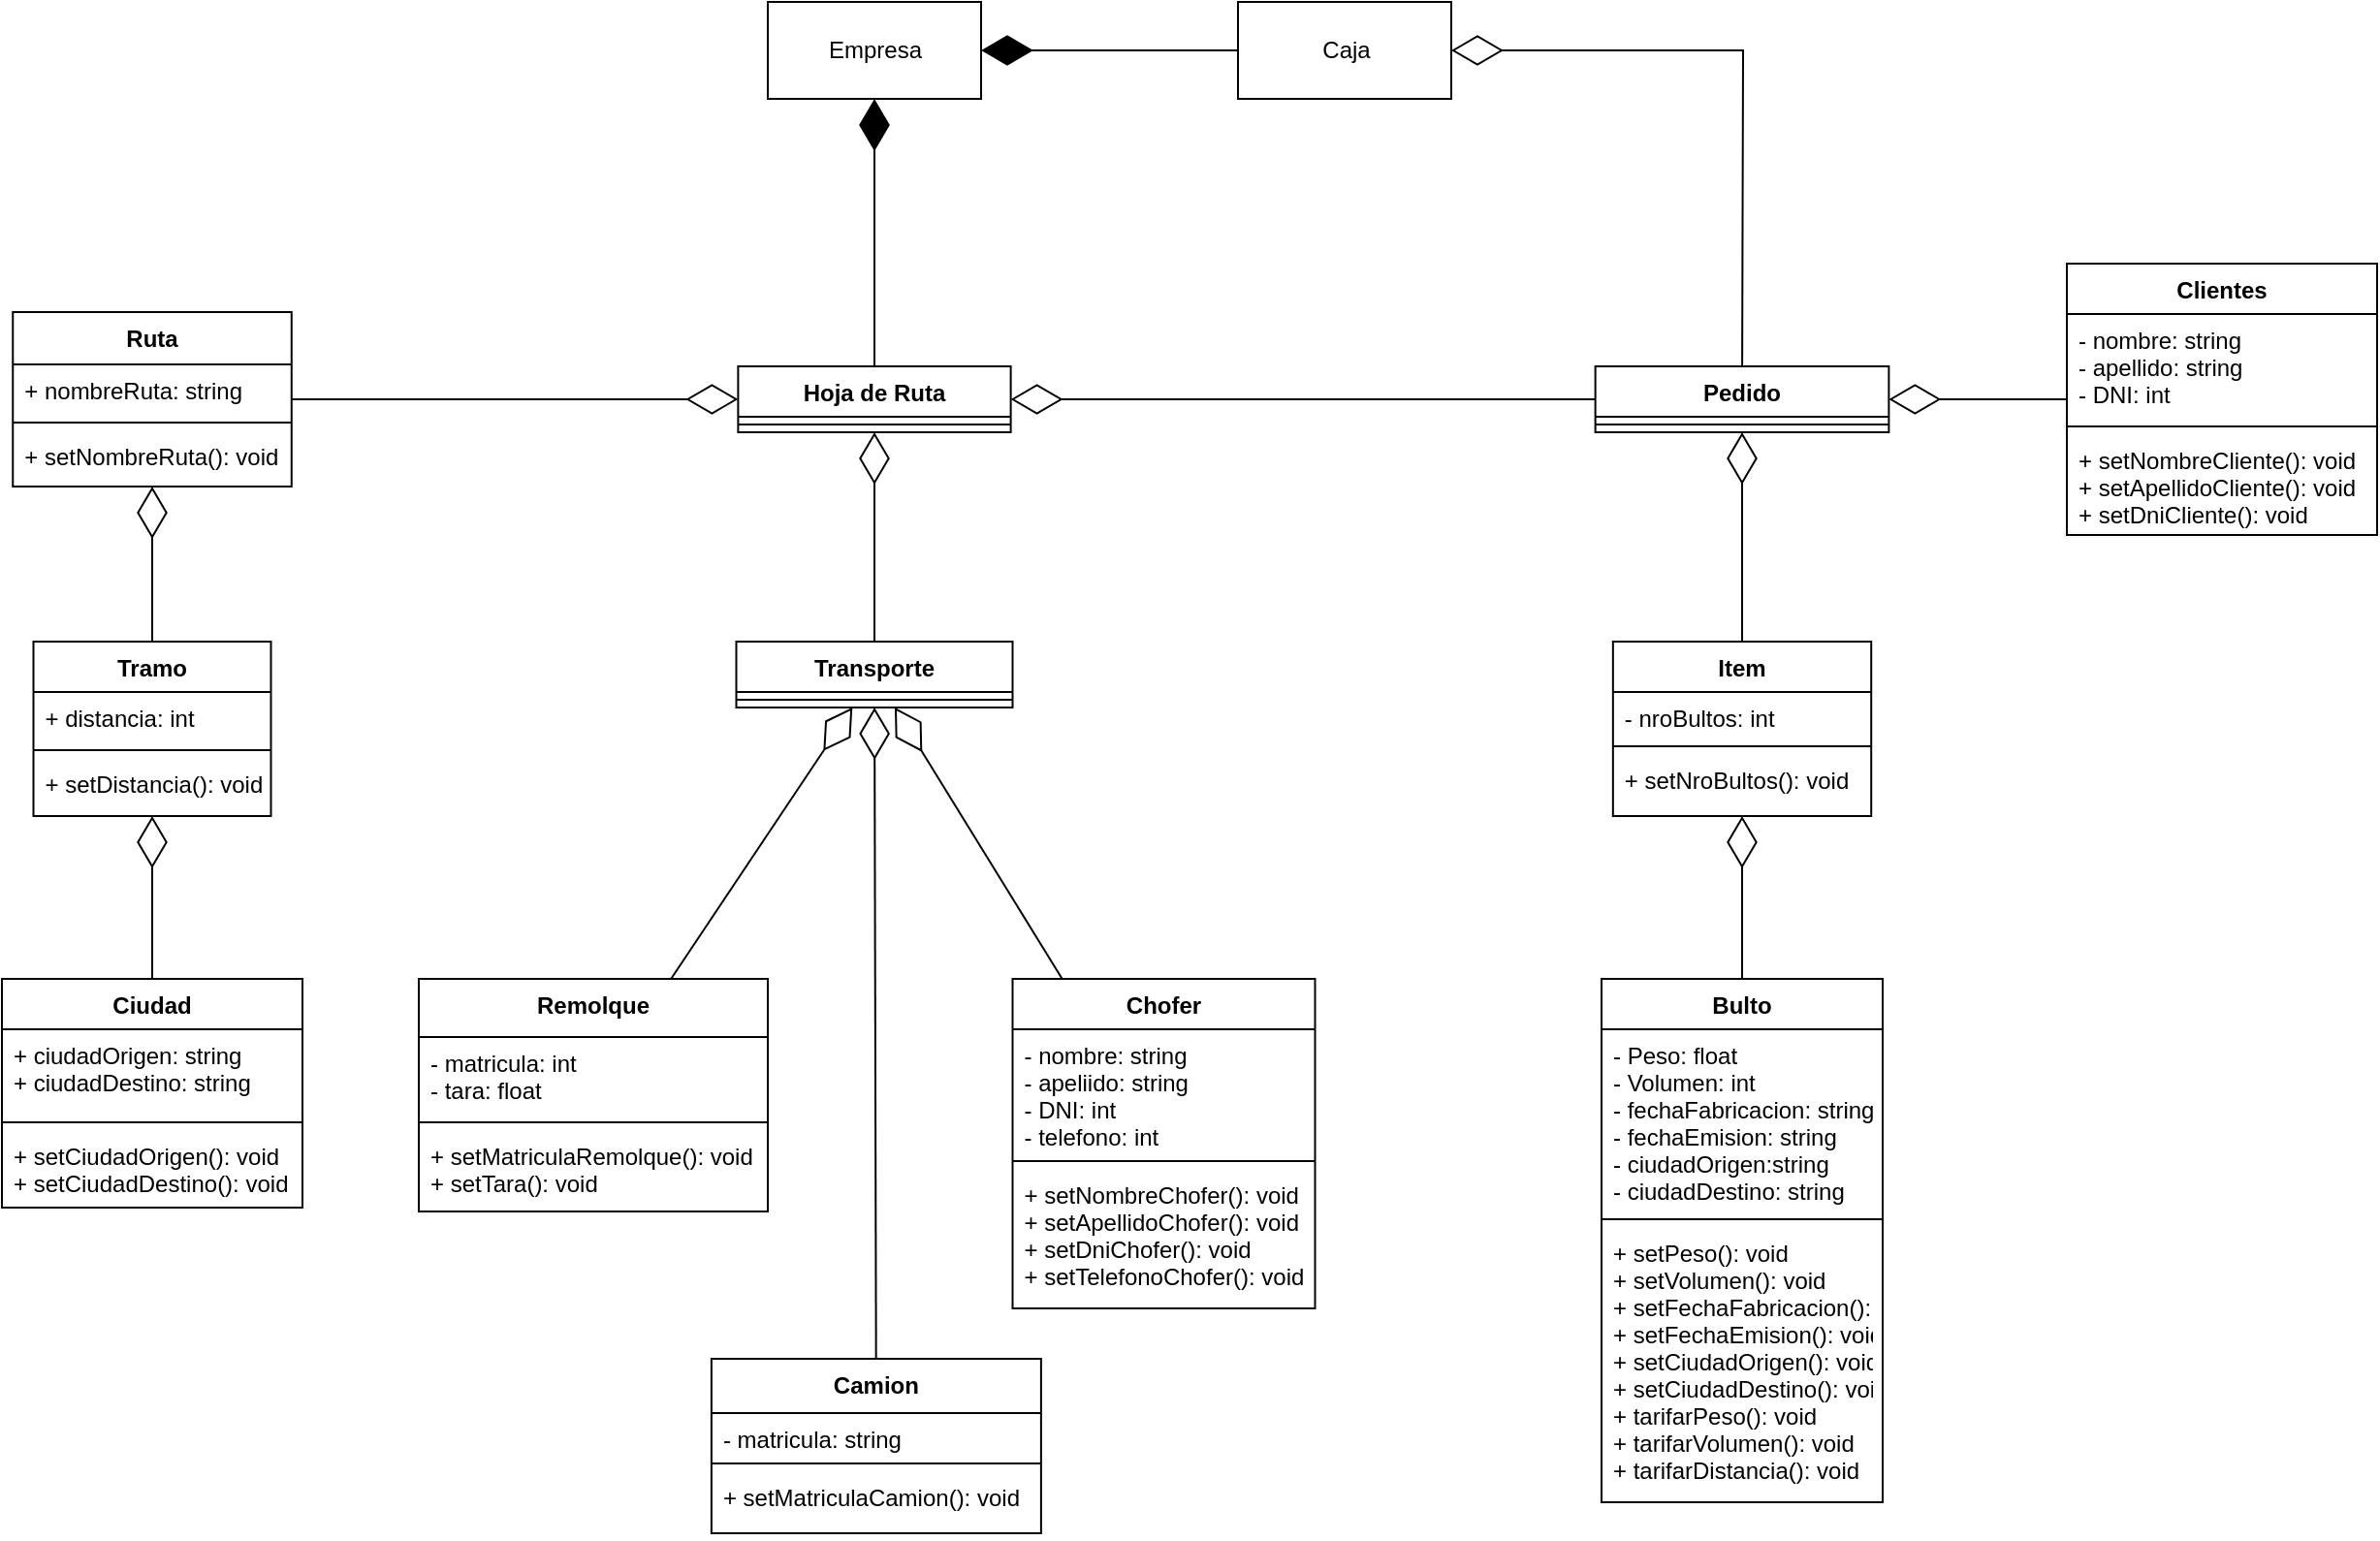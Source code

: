 <mxfile>
    <diagram id="C5RBs43oDa-KdzZeNtuy" name="Page-1">
        <mxGraphModel dx="1884" dy="1647" grid="1" gridSize="10" guides="1" tooltips="1" connect="1" arrows="1" fold="1" page="1" pageScale="1" pageWidth="827" pageHeight="1169" math="0" shadow="0">
            <root>
                <mxCell id="WIyWlLk6GJQsqaUBKTNV-0"/>
                <mxCell id="WIyWlLk6GJQsqaUBKTNV-1" parent="WIyWlLk6GJQsqaUBKTNV-0"/>
                <mxCell id="bKIcl9LEWjUfZFGxU7i8-0" value="" style="endArrow=diamondThin;endFill=0;endSize=24;html=1;rounded=0;" parent="WIyWlLk6GJQsqaUBKTNV-1" source="DGALeHFXVUe4zDjyIvgW-4" target="5oaOFNOYhhaliPPiZcfT-28" edge="1">
                    <mxGeometry width="160" relative="1" as="geometry">
                        <mxPoint x="-360" y="450" as="sourcePoint"/>
                        <mxPoint x="-145" y="550" as="targetPoint"/>
                    </mxGeometry>
                </mxCell>
                <mxCell id="kHiIZnnO4fGwIIB7KzjC-0" value="" style="endArrow=diamondThin;endFill=0;endSize=24;html=1;rounded=0;" parent="WIyWlLk6GJQsqaUBKTNV-1" source="5oaOFNOYhhaliPPiZcfT-28" target="5oaOFNOYhhaliPPiZcfT-23" edge="1">
                    <mxGeometry width="160" relative="1" as="geometry">
                        <mxPoint x="-145" y="520" as="sourcePoint"/>
                        <mxPoint x="-110" y="350" as="targetPoint"/>
                    </mxGeometry>
                </mxCell>
                <mxCell id="KgbhNNRWzBYbRzlI-dVr-0" value="&lt;div&gt;Empresa&lt;/div&gt;" style="html=1;" parent="WIyWlLk6GJQsqaUBKTNV-1" vertex="1">
                    <mxGeometry x="240" y="-290" width="110" height="50" as="geometry"/>
                </mxCell>
                <mxCell id="5oaOFNOYhhaliPPiZcfT-0" value="Hoja de Ruta" style="swimlane;fontStyle=1;align=center;verticalAlign=top;childLayout=stackLayout;horizontal=1;startSize=26;horizontalStack=0;resizeParent=1;resizeParentMax=0;resizeLast=0;collapsible=1;marginBottom=0;" parent="WIyWlLk6GJQsqaUBKTNV-1" vertex="1">
                    <mxGeometry x="224.69" y="-102" width="140.62" height="34" as="geometry"/>
                </mxCell>
                <mxCell id="5oaOFNOYhhaliPPiZcfT-2" value="" style="line;strokeWidth=1;fillColor=none;align=left;verticalAlign=middle;spacingTop=-1;spacingLeft=3;spacingRight=3;rotatable=0;labelPosition=right;points=[];portConstraint=eastwest;" parent="5oaOFNOYhhaliPPiZcfT-0" vertex="1">
                    <mxGeometry y="26" width="140.62" height="8" as="geometry"/>
                </mxCell>
                <mxCell id="5oaOFNOYhhaliPPiZcfT-23" value="Ruta" style="swimlane;fontStyle=1;align=center;verticalAlign=top;childLayout=stackLayout;horizontal=1;startSize=27;horizontalStack=0;resizeParent=1;resizeParentMax=0;resizeLast=0;collapsible=1;marginBottom=0;" parent="WIyWlLk6GJQsqaUBKTNV-1" vertex="1">
                    <mxGeometry x="-149.37" y="-130" width="143.75" height="90" as="geometry"/>
                </mxCell>
                <mxCell id="5oaOFNOYhhaliPPiZcfT-24" value="+ nombreRuta: string" style="text;strokeColor=none;fillColor=none;align=left;verticalAlign=top;spacingLeft=4;spacingRight=4;overflow=hidden;rotatable=0;points=[[0,0.5],[1,0.5]];portConstraint=eastwest;" parent="5oaOFNOYhhaliPPiZcfT-23" vertex="1">
                    <mxGeometry y="27" width="143.75" height="26" as="geometry"/>
                </mxCell>
                <mxCell id="5oaOFNOYhhaliPPiZcfT-25" value="" style="line;strokeWidth=1;fillColor=none;align=left;verticalAlign=middle;spacingTop=-1;spacingLeft=3;spacingRight=3;rotatable=0;labelPosition=right;points=[];portConstraint=eastwest;" parent="5oaOFNOYhhaliPPiZcfT-23" vertex="1">
                    <mxGeometry y="53" width="143.75" height="8" as="geometry"/>
                </mxCell>
                <mxCell id="5oaOFNOYhhaliPPiZcfT-26" value="+ setNombreRuta(): void" style="text;strokeColor=none;fillColor=none;align=left;verticalAlign=top;spacingLeft=4;spacingRight=4;overflow=hidden;rotatable=0;points=[[0,0.5],[1,0.5]];portConstraint=eastwest;" parent="5oaOFNOYhhaliPPiZcfT-23" vertex="1">
                    <mxGeometry y="61" width="143.75" height="29" as="geometry"/>
                </mxCell>
                <mxCell id="5oaOFNOYhhaliPPiZcfT-28" value="Tramo" style="swimlane;fontStyle=1;align=center;verticalAlign=top;childLayout=stackLayout;horizontal=1;startSize=26;horizontalStack=0;resizeParent=1;resizeParentMax=0;resizeLast=0;collapsible=1;marginBottom=0;" parent="WIyWlLk6GJQsqaUBKTNV-1" vertex="1">
                    <mxGeometry x="-138.75" y="40" width="122.5" height="90" as="geometry"/>
                </mxCell>
                <mxCell id="5oaOFNOYhhaliPPiZcfT-29" value="+ distancia: int" style="text;strokeColor=none;fillColor=none;align=left;verticalAlign=top;spacingLeft=4;spacingRight=4;overflow=hidden;rotatable=0;points=[[0,0.5],[1,0.5]];portConstraint=eastwest;" parent="5oaOFNOYhhaliPPiZcfT-28" vertex="1">
                    <mxGeometry y="26" width="122.5" height="26" as="geometry"/>
                </mxCell>
                <mxCell id="5oaOFNOYhhaliPPiZcfT-30" value="" style="line;strokeWidth=1;fillColor=none;align=left;verticalAlign=middle;spacingTop=-1;spacingLeft=3;spacingRight=3;rotatable=0;labelPosition=right;points=[];portConstraint=eastwest;" parent="5oaOFNOYhhaliPPiZcfT-28" vertex="1">
                    <mxGeometry y="52" width="122.5" height="8" as="geometry"/>
                </mxCell>
                <mxCell id="5oaOFNOYhhaliPPiZcfT-31" value="+ setDistancia(): void" style="text;strokeColor=none;fillColor=none;align=left;verticalAlign=top;spacingLeft=4;spacingRight=4;overflow=hidden;rotatable=0;points=[[0,0.5],[1,0.5]];portConstraint=eastwest;" parent="5oaOFNOYhhaliPPiZcfT-28" vertex="1">
                    <mxGeometry y="60" width="122.5" height="30" as="geometry"/>
                </mxCell>
                <mxCell id="5oaOFNOYhhaliPPiZcfT-41" value="Chofer" style="swimlane;fontStyle=1;align=center;verticalAlign=top;childLayout=stackLayout;horizontal=1;startSize=26;horizontalStack=0;resizeParent=1;resizeParentMax=0;resizeLast=0;collapsible=1;marginBottom=0;" parent="WIyWlLk6GJQsqaUBKTNV-1" vertex="1">
                    <mxGeometry x="366.25" y="214" width="156" height="170" as="geometry"/>
                </mxCell>
                <mxCell id="5oaOFNOYhhaliPPiZcfT-42" value="- nombre: string&#10;- apeliido: string&#10;- DNI: int&#10;- telefono: int" style="text;strokeColor=none;fillColor=none;align=left;verticalAlign=top;spacingLeft=4;spacingRight=4;overflow=hidden;rotatable=0;points=[[0,0.5],[1,0.5]];portConstraint=eastwest;" parent="5oaOFNOYhhaliPPiZcfT-41" vertex="1">
                    <mxGeometry y="26" width="156" height="64" as="geometry"/>
                </mxCell>
                <mxCell id="5oaOFNOYhhaliPPiZcfT-43" value="" style="line;strokeWidth=1;fillColor=none;align=left;verticalAlign=middle;spacingTop=-1;spacingLeft=3;spacingRight=3;rotatable=0;labelPosition=right;points=[];portConstraint=eastwest;" parent="5oaOFNOYhhaliPPiZcfT-41" vertex="1">
                    <mxGeometry y="90" width="156" height="8" as="geometry"/>
                </mxCell>
                <mxCell id="5oaOFNOYhhaliPPiZcfT-44" value="+ setNombreChofer(): void&#10;+ setApellidoChofer(): void&#10;+ setDniChofer(): void&#10;+ setTelefonoChofer(): void" style="text;strokeColor=none;fillColor=none;align=left;verticalAlign=top;spacingLeft=4;spacingRight=4;overflow=hidden;rotatable=0;points=[[0,0.5],[1,0.5]];portConstraint=eastwest;" parent="5oaOFNOYhhaliPPiZcfT-41" vertex="1">
                    <mxGeometry y="98" width="156" height="72" as="geometry"/>
                </mxCell>
                <mxCell id="5oaOFNOYhhaliPPiZcfT-52" value="Camion" style="swimlane;fontStyle=1;align=center;verticalAlign=top;childLayout=stackLayout;horizontal=1;startSize=28;horizontalStack=0;resizeParent=1;resizeParentMax=0;resizeLast=0;collapsible=1;marginBottom=0;" parent="WIyWlLk6GJQsqaUBKTNV-1" vertex="1">
                    <mxGeometry x="210.94" y="410" width="170" height="90" as="geometry"/>
                </mxCell>
                <mxCell id="5oaOFNOYhhaliPPiZcfT-53" value="- matricula: string" style="text;strokeColor=none;fillColor=none;align=left;verticalAlign=top;spacingLeft=4;spacingRight=4;overflow=hidden;rotatable=0;points=[[0,0.5],[1,0.5]];portConstraint=eastwest;" parent="5oaOFNOYhhaliPPiZcfT-52" vertex="1">
                    <mxGeometry y="28" width="170" height="22" as="geometry"/>
                </mxCell>
                <mxCell id="5oaOFNOYhhaliPPiZcfT-54" value="" style="line;strokeWidth=1;fillColor=none;align=left;verticalAlign=middle;spacingTop=-1;spacingLeft=3;spacingRight=3;rotatable=0;labelPosition=right;points=[];portConstraint=eastwest;" parent="5oaOFNOYhhaliPPiZcfT-52" vertex="1">
                    <mxGeometry y="50" width="170" height="8" as="geometry"/>
                </mxCell>
                <mxCell id="5oaOFNOYhhaliPPiZcfT-55" value="+ setMatriculaCamion(): void" style="text;strokeColor=none;fillColor=none;align=left;verticalAlign=top;spacingLeft=4;spacingRight=4;overflow=hidden;rotatable=0;points=[[0,0.5],[1,0.5]];portConstraint=eastwest;" parent="5oaOFNOYhhaliPPiZcfT-52" vertex="1">
                    <mxGeometry y="58" width="170" height="32" as="geometry"/>
                </mxCell>
                <mxCell id="Bdw9vtphqdAj-ppb2NJv-0" value="" style="endArrow=diamondThin;endFill=1;endSize=24;html=1;rounded=0;" parent="WIyWlLk6GJQsqaUBKTNV-1" source="6lK1-KcLRlDAyrmLA2-y-18" target="KgbhNNRWzBYbRzlI-dVr-0" edge="1">
                    <mxGeometry width="160" relative="1" as="geometry">
                        <mxPoint x="462.5" y="-187.621" as="sourcePoint"/>
                        <mxPoint x="550" y="140" as="targetPoint"/>
                    </mxGeometry>
                </mxCell>
                <mxCell id="nesfh_29UBOu9y5iEXqD-0" value="Bulto" style="swimlane;fontStyle=1;align=center;verticalAlign=top;childLayout=stackLayout;horizontal=1;startSize=26;horizontalStack=0;resizeParent=1;resizeParentMax=0;resizeLast=0;collapsible=1;marginBottom=0;" parent="WIyWlLk6GJQsqaUBKTNV-1" vertex="1">
                    <mxGeometry x="670" y="214" width="145" height="270" as="geometry"/>
                </mxCell>
                <mxCell id="nesfh_29UBOu9y5iEXqD-1" value="- Peso: float&#10;- Volumen: int&#10;- fechaFabricacion: string&#10;- fechaEmision: string&#10;- ciudadOrigen:string&#10;- ciudadDestino: string" style="text;strokeColor=none;fillColor=none;align=left;verticalAlign=top;spacingLeft=4;spacingRight=4;overflow=hidden;rotatable=0;points=[[0,0.5],[1,0.5]];portConstraint=eastwest;" parent="nesfh_29UBOu9y5iEXqD-0" vertex="1">
                    <mxGeometry y="26" width="145" height="94" as="geometry"/>
                </mxCell>
                <mxCell id="nesfh_29UBOu9y5iEXqD-2" value="" style="line;strokeWidth=1;fillColor=none;align=left;verticalAlign=middle;spacingTop=-1;spacingLeft=3;spacingRight=3;rotatable=0;labelPosition=right;points=[];portConstraint=eastwest;" parent="nesfh_29UBOu9y5iEXqD-0" vertex="1">
                    <mxGeometry y="120" width="145" height="8" as="geometry"/>
                </mxCell>
                <mxCell id="32" value="+ setPeso(): void&#10;+ setVolumen(): void&#10;+ setFechaFabricacion(): void&#10;+ setFechaEmision(): void&#10;+ setCiudadOrigen(): void&#10;+ setCiudadDestino(): void&#10;+ tarifarPeso(): void&#10;+ tarifarVolumen(): void&#10;+ tarifarDistancia(): void" style="text;strokeColor=none;fillColor=none;align=left;verticalAlign=top;spacingLeft=4;spacingRight=4;overflow=hidden;rotatable=0;points=[[0,0.5],[1,0.5]];portConstraint=eastwest;" vertex="1" parent="nesfh_29UBOu9y5iEXqD-0">
                    <mxGeometry y="128" width="145" height="142" as="geometry"/>
                </mxCell>
                <mxCell id="6lK1-KcLRlDAyrmLA2-y-17" value="" style="endArrow=diamondThin;endFill=0;endSize=24;html=1;rounded=0;" parent="WIyWlLk6GJQsqaUBKTNV-1" source="13" target="6lK1-KcLRlDAyrmLA2-y-18" edge="1">
                    <mxGeometry width="160" relative="1" as="geometry">
                        <mxPoint x="1028" y="-120" as="sourcePoint"/>
                        <mxPoint x="620" y="-130" as="targetPoint"/>
                        <Array as="points">
                            <mxPoint x="743" y="-265"/>
                        </Array>
                    </mxGeometry>
                </mxCell>
                <mxCell id="6lK1-KcLRlDAyrmLA2-y-18" value="Caja" style="html=1;" parent="WIyWlLk6GJQsqaUBKTNV-1" vertex="1">
                    <mxGeometry x="482.5" y="-290" width="110" height="50" as="geometry"/>
                </mxCell>
                <mxCell id="QZIQhCggyz1qUL57SMYU-8" value="Transporte" style="swimlane;fontStyle=1;align=center;verticalAlign=top;childLayout=stackLayout;horizontal=1;startSize=26;horizontalStack=0;resizeParent=1;resizeParentMax=0;resizeLast=0;collapsible=1;marginBottom=0;" parent="WIyWlLk6GJQsqaUBKTNV-1" vertex="1">
                    <mxGeometry x="223.75" y="40" width="142.5" height="34" as="geometry"/>
                </mxCell>
                <mxCell id="QZIQhCggyz1qUL57SMYU-10" value="" style="line;strokeWidth=1;fillColor=none;align=left;verticalAlign=middle;spacingTop=-1;spacingLeft=3;spacingRight=3;rotatable=0;labelPosition=right;points=[];portConstraint=eastwest;" parent="QZIQhCggyz1qUL57SMYU-8" vertex="1">
                    <mxGeometry y="26" width="142.5" height="8" as="geometry"/>
                </mxCell>
                <mxCell id="QZIQhCggyz1qUL57SMYU-37" value="" style="endArrow=diamondThin;endFill=0;endSize=24;html=1;rounded=0;" parent="WIyWlLk6GJQsqaUBKTNV-1" source="5oaOFNOYhhaliPPiZcfT-23" target="5oaOFNOYhhaliPPiZcfT-0" edge="1">
                    <mxGeometry width="160" relative="1" as="geometry">
                        <mxPoint x="-110" y="300" as="sourcePoint"/>
                        <mxPoint x="50" y="300" as="targetPoint"/>
                    </mxGeometry>
                </mxCell>
                <mxCell id="QZIQhCggyz1qUL57SMYU-42" value="" style="endArrow=diamondThin;endFill=0;endSize=24;html=1;rounded=0;" parent="WIyWlLk6GJQsqaUBKTNV-1" source="QZIQhCggyz1qUL57SMYU-8" target="5oaOFNOYhhaliPPiZcfT-0" edge="1">
                    <mxGeometry width="160" relative="1" as="geometry">
                        <mxPoint x="320" y="320" as="sourcePoint"/>
                        <mxPoint x="480" y="320" as="targetPoint"/>
                    </mxGeometry>
                </mxCell>
                <mxCell id="DGALeHFXVUe4zDjyIvgW-4" value="Ciudad" style="swimlane;fontStyle=1;align=center;verticalAlign=top;childLayout=stackLayout;horizontal=1;startSize=26;horizontalStack=0;resizeParent=1;resizeParentMax=0;resizeLast=0;collapsible=1;marginBottom=0;" parent="WIyWlLk6GJQsqaUBKTNV-1" vertex="1">
                    <mxGeometry x="-155" y="214" width="155" height="118" as="geometry"/>
                </mxCell>
                <mxCell id="DGALeHFXVUe4zDjyIvgW-5" value="+ ciudadOrigen: string&#10;+ ciudadDestino: string" style="text;strokeColor=none;fillColor=none;align=left;verticalAlign=top;spacingLeft=4;spacingRight=4;overflow=hidden;rotatable=0;points=[[0,0.5],[1,0.5]];portConstraint=eastwest;" parent="DGALeHFXVUe4zDjyIvgW-4" vertex="1">
                    <mxGeometry y="26" width="155" height="44" as="geometry"/>
                </mxCell>
                <mxCell id="DGALeHFXVUe4zDjyIvgW-6" value="" style="line;strokeWidth=1;fillColor=none;align=left;verticalAlign=middle;spacingTop=-1;spacingLeft=3;spacingRight=3;rotatable=0;labelPosition=right;points=[];portConstraint=eastwest;" parent="DGALeHFXVUe4zDjyIvgW-4" vertex="1">
                    <mxGeometry y="70" width="155" height="8" as="geometry"/>
                </mxCell>
                <mxCell id="DGALeHFXVUe4zDjyIvgW-7" value="+ setCiudadOrigen(): void&#10;+ setCiudadDestino(): void" style="text;strokeColor=none;fillColor=none;align=left;verticalAlign=top;spacingLeft=4;spacingRight=4;overflow=hidden;rotatable=0;points=[[0,0.5],[1,0.5]];portConstraint=eastwest;" parent="DGALeHFXVUe4zDjyIvgW-4" vertex="1">
                    <mxGeometry y="78" width="155" height="40" as="geometry"/>
                </mxCell>
                <mxCell id="0" value="" style="endArrow=diamondThin;endFill=0;endSize=24;html=1;rounded=0;" parent="WIyWlLk6GJQsqaUBKTNV-1" source="13" target="5oaOFNOYhhaliPPiZcfT-0" edge="1">
                    <mxGeometry width="160" relative="1" as="geometry">
                        <mxPoint x="720" y="60" as="sourcePoint"/>
                        <mxPoint x="568.61" y="-40" as="targetPoint"/>
                        <Array as="points"/>
                    </mxGeometry>
                </mxCell>
                <mxCell id="8" value="Clientes" style="swimlane;fontStyle=1;align=center;verticalAlign=top;childLayout=stackLayout;horizontal=1;startSize=26;horizontalStack=0;resizeParent=1;resizeParentMax=0;resizeLast=0;collapsible=1;marginBottom=0;" parent="WIyWlLk6GJQsqaUBKTNV-1" vertex="1">
                    <mxGeometry x="910" y="-155" width="160" height="140" as="geometry"/>
                </mxCell>
                <mxCell id="9" value="- nombre: string&#10;- apellido: string&#10;- DNI: int" style="text;strokeColor=none;fillColor=none;align=left;verticalAlign=top;spacingLeft=4;spacingRight=4;overflow=hidden;rotatable=0;points=[[0,0.5],[1,0.5]];portConstraint=eastwest;" parent="8" vertex="1">
                    <mxGeometry y="26" width="160" height="54" as="geometry"/>
                </mxCell>
                <mxCell id="10" value="" style="line;strokeWidth=1;fillColor=none;align=left;verticalAlign=middle;spacingTop=-1;spacingLeft=3;spacingRight=3;rotatable=0;labelPosition=right;points=[];portConstraint=eastwest;" parent="8" vertex="1">
                    <mxGeometry y="80" width="160" height="8" as="geometry"/>
                </mxCell>
                <mxCell id="11" value="+ setNombreCliente(): void&#10;+ setApellidoCliente(): void&#10;+ setDniCliente(): void" style="text;strokeColor=none;fillColor=none;align=left;verticalAlign=top;spacingLeft=4;spacingRight=4;overflow=hidden;rotatable=0;points=[[0,0.5],[1,0.5]];portConstraint=eastwest;" parent="8" vertex="1">
                    <mxGeometry y="88" width="160" height="52" as="geometry"/>
                </mxCell>
                <mxCell id="13" value="Pedido" style="swimlane;fontStyle=1;align=center;verticalAlign=top;childLayout=stackLayout;horizontal=1;startSize=26;horizontalStack=0;resizeParent=1;resizeParentMax=0;resizeLast=0;collapsible=1;marginBottom=0;" parent="WIyWlLk6GJQsqaUBKTNV-1" vertex="1">
                    <mxGeometry x="666.81" y="-102" width="151.38" height="34" as="geometry"/>
                </mxCell>
                <mxCell id="15" value="" style="line;strokeWidth=1;fillColor=none;align=left;verticalAlign=middle;spacingTop=-1;spacingLeft=3;spacingRight=3;rotatable=0;labelPosition=right;points=[];portConstraint=eastwest;" parent="13" vertex="1">
                    <mxGeometry y="26" width="151.38" height="8" as="geometry"/>
                </mxCell>
                <mxCell id="17" value="Item" style="swimlane;fontStyle=1;align=center;verticalAlign=top;childLayout=stackLayout;horizontal=1;startSize=26;horizontalStack=0;resizeParent=1;resizeParentMax=0;resizeLast=0;collapsible=1;marginBottom=0;" parent="WIyWlLk6GJQsqaUBKTNV-1" vertex="1">
                    <mxGeometry x="675.91" y="40" width="133.19" height="90" as="geometry"/>
                </mxCell>
                <mxCell id="18" value="- nroBultos: int" style="text;strokeColor=none;fillColor=none;align=left;verticalAlign=top;spacingLeft=4;spacingRight=4;overflow=hidden;rotatable=0;points=[[0,0.5],[1,0.5]];portConstraint=eastwest;" parent="17" vertex="1">
                    <mxGeometry y="26" width="133.19" height="24" as="geometry"/>
                </mxCell>
                <mxCell id="19" value="" style="line;strokeWidth=1;fillColor=none;align=left;verticalAlign=middle;spacingTop=-1;spacingLeft=3;spacingRight=3;rotatable=0;labelPosition=right;points=[];portConstraint=eastwest;" parent="17" vertex="1">
                    <mxGeometry y="50" width="133.19" height="8" as="geometry"/>
                </mxCell>
                <mxCell id="20" value="+ setNroBultos(): void" style="text;strokeColor=none;fillColor=none;align=left;verticalAlign=top;spacingLeft=4;spacingRight=4;overflow=hidden;rotatable=0;points=[[0,0.5],[1,0.5]];portConstraint=eastwest;" parent="17" vertex="1">
                    <mxGeometry y="58" width="133.19" height="32" as="geometry"/>
                </mxCell>
                <mxCell id="21" value="Remolque" style="swimlane;fontStyle=1;align=center;verticalAlign=top;childLayout=stackLayout;horizontal=1;startSize=30;horizontalStack=0;resizeParent=1;resizeParentMax=0;resizeLast=0;collapsible=1;marginBottom=0;" parent="WIyWlLk6GJQsqaUBKTNV-1" vertex="1">
                    <mxGeometry x="60" y="214" width="180" height="120" as="geometry"/>
                </mxCell>
                <mxCell id="22" value="- matricula: int&#10;- tara: float" style="text;strokeColor=none;fillColor=none;align=left;verticalAlign=top;spacingLeft=4;spacingRight=4;overflow=hidden;rotatable=0;points=[[0,0.5],[1,0.5]];portConstraint=eastwest;" parent="21" vertex="1">
                    <mxGeometry y="30" width="180" height="40" as="geometry"/>
                </mxCell>
                <mxCell id="23" value="" style="line;strokeWidth=1;fillColor=none;align=left;verticalAlign=middle;spacingTop=-1;spacingLeft=3;spacingRight=3;rotatable=0;labelPosition=right;points=[];portConstraint=eastwest;" parent="21" vertex="1">
                    <mxGeometry y="70" width="180" height="8" as="geometry"/>
                </mxCell>
                <mxCell id="24" value="+ setMatriculaRemolque(): void&#10;+ setTara(): void" style="text;strokeColor=none;fillColor=none;align=left;verticalAlign=top;spacingLeft=4;spacingRight=4;overflow=hidden;rotatable=0;points=[[0,0.5],[1,0.5]];portConstraint=eastwest;" parent="21" vertex="1">
                    <mxGeometry y="78" width="180" height="42" as="geometry"/>
                </mxCell>
                <mxCell id="25" value="" style="endArrow=diamondThin;endFill=1;endSize=24;html=1;rounded=0;" parent="WIyWlLk6GJQsqaUBKTNV-1" source="5oaOFNOYhhaliPPiZcfT-0" target="KgbhNNRWzBYbRzlI-dVr-0" edge="1">
                    <mxGeometry width="160" relative="1" as="geometry">
                        <mxPoint x="492.5" y="-255" as="sourcePoint"/>
                        <mxPoint x="360" y="-255" as="targetPoint"/>
                    </mxGeometry>
                </mxCell>
                <mxCell id="26" value="" style="endArrow=diamondThin;endFill=0;endSize=24;html=1;rounded=0;" parent="WIyWlLk6GJQsqaUBKTNV-1" source="8" target="13" edge="1">
                    <mxGeometry width="160" relative="1" as="geometry">
                        <mxPoint x="722.5" y="178.131" as="sourcePoint"/>
                        <mxPoint x="578.61" y="-30" as="targetPoint"/>
                        <Array as="points"/>
                    </mxGeometry>
                </mxCell>
                <mxCell id="27" value="" style="endArrow=diamondThin;endFill=0;endSize=24;html=1;rounded=0;" parent="WIyWlLk6GJQsqaUBKTNV-1" source="17" target="13" edge="1">
                    <mxGeometry width="160" relative="1" as="geometry">
                        <mxPoint x="910" y="53.329" as="sourcePoint"/>
                        <mxPoint x="793.001" y="-42" as="targetPoint"/>
                        <Array as="points"/>
                    </mxGeometry>
                </mxCell>
                <mxCell id="28" value="" style="endArrow=diamondThin;endFill=0;endSize=24;html=1;rounded=0;" parent="WIyWlLk6GJQsqaUBKTNV-1" source="nesfh_29UBOu9y5iEXqD-0" target="17" edge="1">
                    <mxGeometry width="160" relative="1" as="geometry">
                        <mxPoint x="752.5" y="50" as="sourcePoint"/>
                        <mxPoint x="752.5" y="-42" as="targetPoint"/>
                        <Array as="points"/>
                    </mxGeometry>
                </mxCell>
                <mxCell id="29" value="" style="endArrow=diamondThin;endFill=0;endSize=24;html=1;rounded=0;" parent="WIyWlLk6GJQsqaUBKTNV-1" source="21" target="QZIQhCggyz1qUL57SMYU-8" edge="1">
                    <mxGeometry width="160" relative="1" as="geometry">
                        <mxPoint x="-70" y="285" as="sourcePoint"/>
                        <mxPoint x="-70" y="150.5" as="targetPoint"/>
                    </mxGeometry>
                </mxCell>
                <mxCell id="30" value="" style="endArrow=diamondThin;endFill=0;endSize=24;html=1;rounded=0;" parent="WIyWlLk6GJQsqaUBKTNV-1" source="5oaOFNOYhhaliPPiZcfT-41" target="QZIQhCggyz1qUL57SMYU-8" edge="1">
                    <mxGeometry width="160" relative="1" as="geometry">
                        <mxPoint x="185.106" y="261" as="sourcePoint"/>
                        <mxPoint x="267.766" y="150" as="targetPoint"/>
                    </mxGeometry>
                </mxCell>
                <mxCell id="31" value="" style="endArrow=diamondThin;endFill=0;endSize=24;html=1;rounded=0;" parent="WIyWlLk6GJQsqaUBKTNV-1" source="5oaOFNOYhhaliPPiZcfT-52" target="QZIQhCggyz1qUL57SMYU-8" edge="1">
                    <mxGeometry width="160" relative="1" as="geometry">
                        <mxPoint x="424" y="256.229" as="sourcePoint"/>
                        <mxPoint x="343.085" y="150" as="targetPoint"/>
                    </mxGeometry>
                </mxCell>
            </root>
        </mxGraphModel>
    </diagram>
</mxfile>